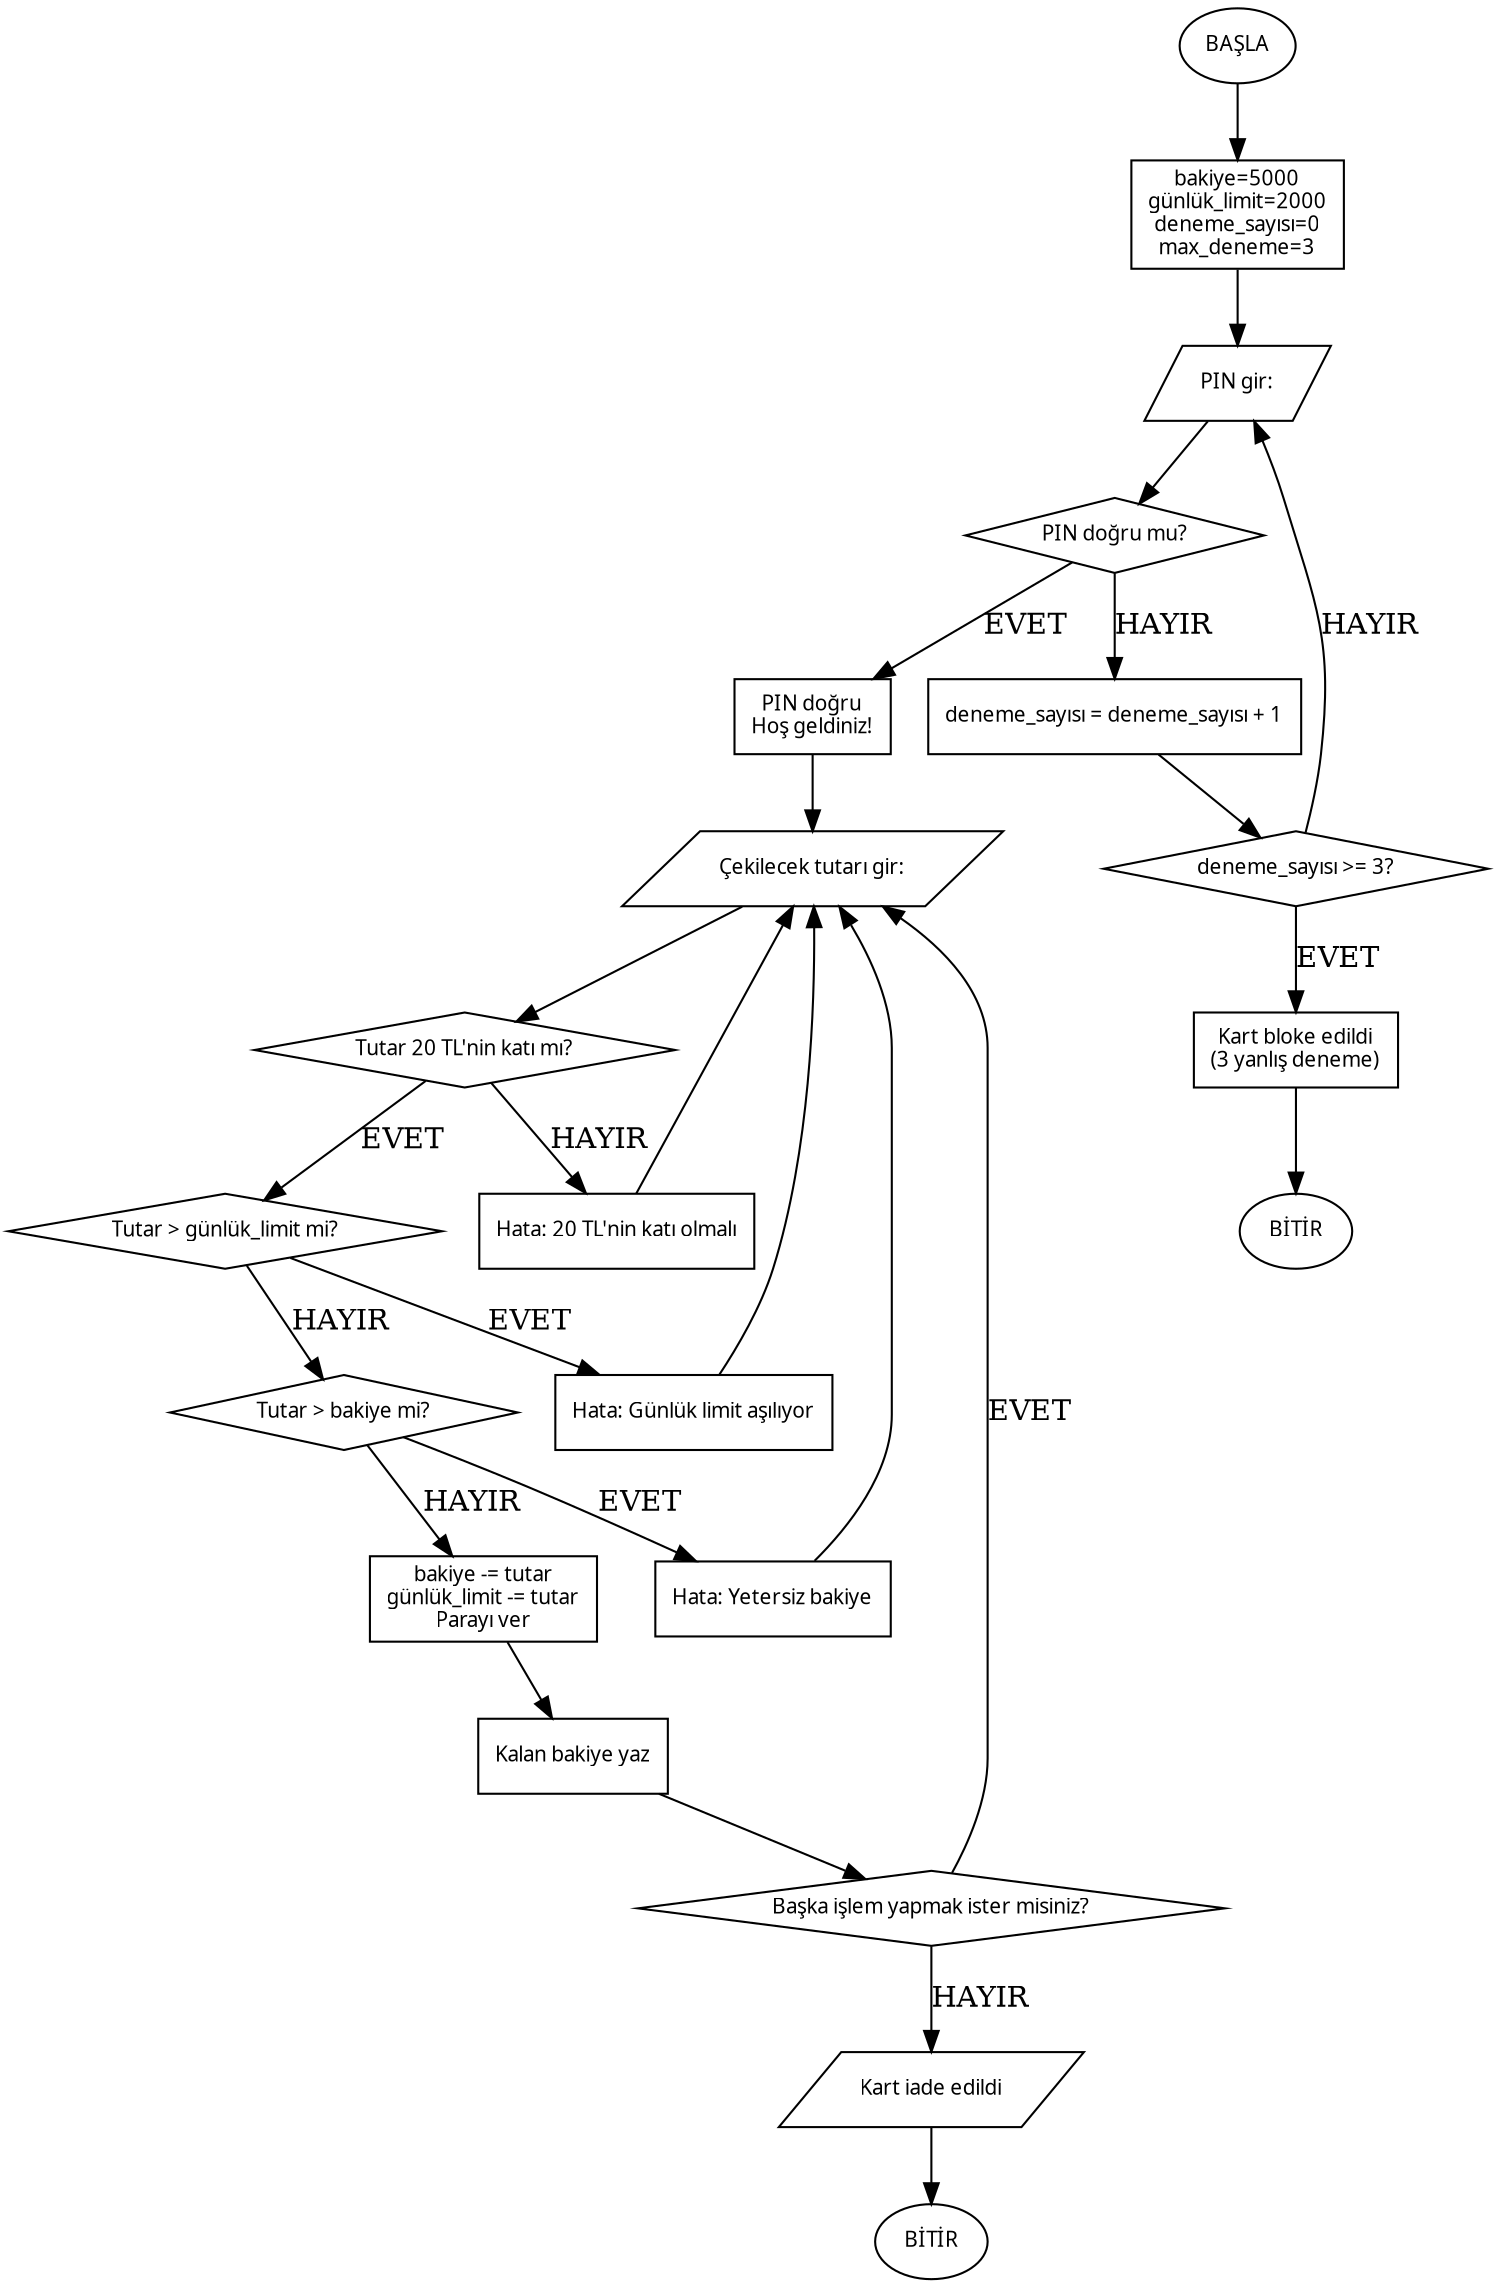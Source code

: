 digraph ATM_ParaCekme {
  rankdir=TB;
  node [fontname="Verdana", fontsize=10];

  // --- Başlangıç ve PIN kontrolü ---
  start [shape=oval, label="BAŞLA"];
  init [shape=box, label="bakiye=5000\ngünlük_limit=2000\ndeneme_sayısı=0\nmax_deneme=3"];
  ask_pin [shape=parallelogram, label="PIN gir:"];
  check_pin [shape=diamond, label="PIN doğru mu?"];
  wrong_pin [shape=box, label="deneme_sayısı = deneme_sayısı + 1"];
  three_fail [shape=diamond, label="deneme_sayısı >= 3?"];
  block [shape=box, label="Kart bloke edildi\n(3 yanlış deneme)"];
  end_block [shape=oval, label="BİTİR"];
  pin_ok [shape=box, label="PIN doğru\nHoş geldiniz!"];

  // --- Para çekme işlemleri ---
  ask_amount [shape=parallelogram, label="Çekilecek tutarı gir:"];
  check_20 [shape=diamond, label="Tutar 20 TL'nin katı mı?"];
  err_20 [shape=box, label="Hata: 20 TL'nin katı olmalı"];

  check_limit [shape=diamond, label="Tutar > günlük_limit mi?"];
  err_limit [shape=box, label="Hata: Günlük limit aşılıyor"];

  check_balance [shape=diamond, label="Tutar > bakiye mi?"];
  err_balance [shape=box, label="Hata: Yetersiz bakiye"];

  dispense [shape=box, label="bakiye -= tutar\ngünlük_limit -= tutar\nParayı ver"];
  print_info [shape=box, label="Kalan bakiye yaz"];

  ask_continue [shape=diamond, label="Başka işlem yapmak ister misiniz?"];
  eject [shape=parallelogram, label="Kart iade edildi"];
  end [shape=oval, label="BİTİR"];

  // --- Akışlar ---
  start -> init -> ask_pin;
  ask_pin -> check_pin;

  // PIN doğru
  check_pin -> pin_ok [label="EVET"];

  // PIN yanlış
  check_pin -> wrong_pin [label="HAYIR"];
  wrong_pin -> three_fail;

  // 3 hatadan sonra çıkış
  three_fail -> block [label="EVET"];
  block -> end_block;

  // 3’ten az hata varsa tekrar PIN sor
  three_fail -> ask_pin [label="HAYIR"];

  // PIN doğruysa para çekme bölümüne geç
  pin_ok -> ask_amount;

  // Para çekme akışı
  ask_amount -> check_20;
  check_20 -> err_20 [label="HAYIR"];
  err_20 -> ask_amount;
  check_20 -> check_limit [label="EVET"];

  check_limit -> err_limit [label="EVET"];
  err_limit -> ask_amount;
  check_limit -> check_balance [label="HAYIR"];

  check_balance -> err_balance [label="EVET"];
  err_balance -> ask_amount;
  check_balance -> dispense [label="HAYIR"];

  dispense -> print_info -> ask_continue;
  ask_continue -> ask_amount [label="EVET"];
  ask_continue -> eject [label="HAYIR"];
  eject -> end;
}
